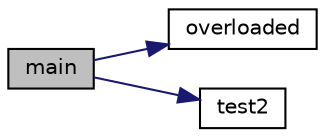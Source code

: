 digraph "main"
{
  edge [fontname="Helvetica",fontsize="10",labelfontname="Helvetica",labelfontsize="10"];
  node [fontname="Helvetica",fontsize="10",shape=record];
  rankdir="LR";
  Node1 [label="main",height=0.2,width=0.4,color="black", fillcolor="grey75", style="filled" fontcolor="black"];
  Node1 -> Node2 [color="midnightblue",fontsize="10",style="solid",fontname="Helvetica"];
  Node2 [label="overloaded",height=0.2,width=0.4,color="black", fillcolor="white", style="filled",URL="$_test_prog_8cpp.html#a2acf7bb01f29ba4ca41c9c6ce2489c26"];
  Node1 -> Node3 [color="midnightblue",fontsize="10",style="solid",fontname="Helvetica"];
  Node3 [label="test2",height=0.2,width=0.4,color="black", fillcolor="white", style="filled",URL="$_test_prog_8cpp.html#adb11edc541dfc43f515a0eb12103c3c1"];
}
